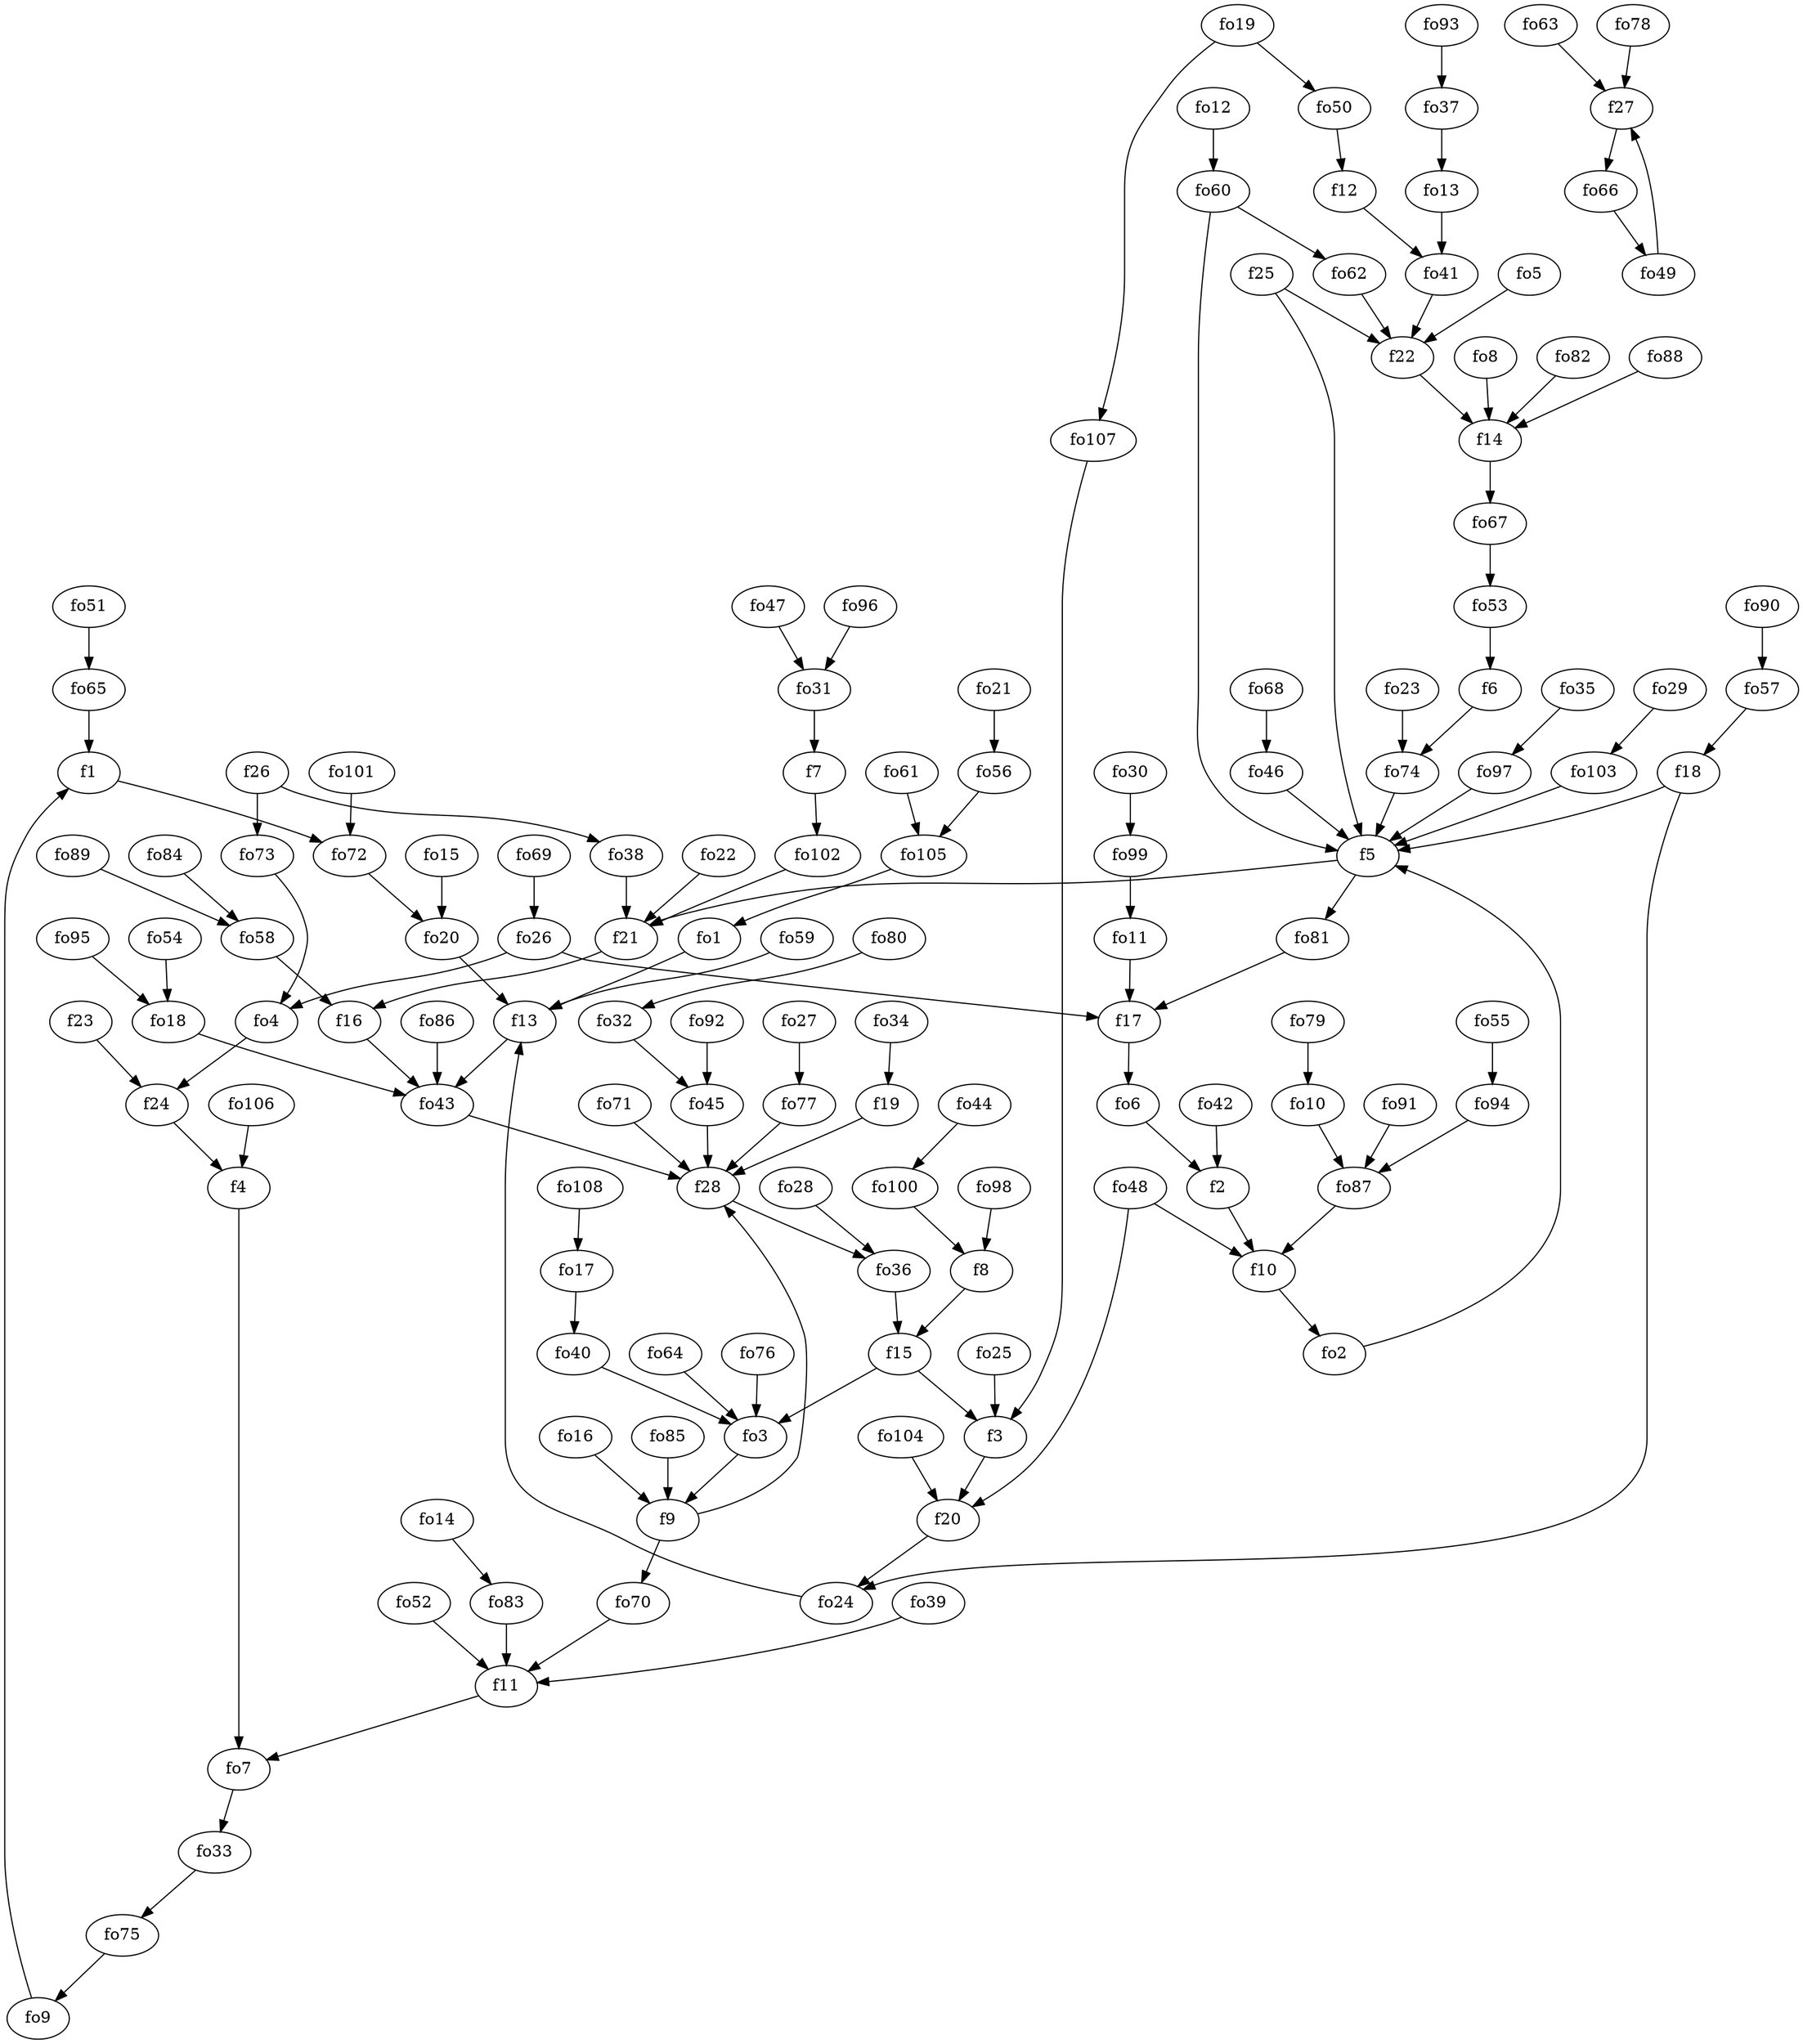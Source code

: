 strict digraph  {
f1;
f2;
f3;
f4;
f5;
f6;
f7;
f8;
f9;
f10;
f11;
f12;
f13;
f14;
f15;
f16;
f17;
f18;
f19;
f20;
f21;
f22;
f23;
f24;
f25;
f26;
f27;
f28;
fo1;
fo2;
fo3;
fo4;
fo5;
fo6;
fo7;
fo8;
fo9;
fo10;
fo11;
fo12;
fo13;
fo14;
fo15;
fo16;
fo17;
fo18;
fo19;
fo20;
fo21;
fo22;
fo23;
fo24;
fo25;
fo26;
fo27;
fo28;
fo29;
fo30;
fo31;
fo32;
fo33;
fo34;
fo35;
fo36;
fo37;
fo38;
fo39;
fo40;
fo41;
fo42;
fo43;
fo44;
fo45;
fo46;
fo47;
fo48;
fo49;
fo50;
fo51;
fo52;
fo53;
fo54;
fo55;
fo56;
fo57;
fo58;
fo59;
fo60;
fo61;
fo62;
fo63;
fo64;
fo65;
fo66;
fo67;
fo68;
fo69;
fo70;
fo71;
fo72;
fo73;
fo74;
fo75;
fo76;
fo77;
fo78;
fo79;
fo80;
fo81;
fo82;
fo83;
fo84;
fo85;
fo86;
fo87;
fo88;
fo89;
fo90;
fo91;
fo92;
fo93;
fo94;
fo95;
fo96;
fo97;
fo98;
fo99;
fo100;
fo101;
fo102;
fo103;
fo104;
fo105;
fo106;
fo107;
fo108;
f1 -> fo72  [weight=2];
f2 -> f10  [weight=2];
f3 -> f20  [weight=2];
f4 -> fo7  [weight=2];
f5 -> fo81  [weight=2];
f5 -> f21  [weight=2];
f6 -> fo74  [weight=2];
f7 -> fo102  [weight=2];
f8 -> f15  [weight=2];
f9 -> fo70  [weight=2];
f9 -> f28  [weight=2];
f10 -> fo2  [weight=2];
f11 -> fo7  [weight=2];
f12 -> fo41  [weight=2];
f13 -> fo43  [weight=2];
f14 -> fo67  [weight=2];
f15 -> fo3  [weight=2];
f15 -> f3  [weight=2];
f16 -> fo43  [weight=2];
f17 -> fo6  [weight=2];
f18 -> fo24  [weight=2];
f18 -> f5  [weight=2];
f19 -> f28  [weight=2];
f20 -> fo24  [weight=2];
f21 -> f16  [weight=2];
f22 -> f14  [weight=2];
f23 -> f24  [weight=2];
f24 -> f4  [weight=2];
f25 -> f22  [weight=2];
f25 -> f5  [weight=2];
f26 -> fo38  [weight=2];
f26 -> fo73  [weight=2];
f27 -> fo66  [weight=2];
f28 -> fo36  [weight=2];
fo1 -> f13  [weight=2];
fo2 -> f5  [weight=2];
fo3 -> f9  [weight=2];
fo4 -> f24  [weight=2];
fo5 -> f22  [weight=2];
fo6 -> f2  [weight=2];
fo7 -> fo33  [weight=2];
fo8 -> f14  [weight=2];
fo9 -> f1  [weight=2];
fo10 -> fo87  [weight=2];
fo11 -> f17  [weight=2];
fo12 -> fo60  [weight=2];
fo13 -> fo41  [weight=2];
fo14 -> fo83  [weight=2];
fo15 -> fo20  [weight=2];
fo16 -> f9  [weight=2];
fo17 -> fo40  [weight=2];
fo18 -> fo43  [weight=2];
fo19 -> fo107  [weight=2];
fo19 -> fo50  [weight=2];
fo20 -> f13  [weight=2];
fo21 -> fo56  [weight=2];
fo22 -> f21  [weight=2];
fo23 -> fo74  [weight=2];
fo24 -> f13  [weight=2];
fo25 -> f3  [weight=2];
fo26 -> f17  [weight=2];
fo26 -> fo4  [weight=2];
fo27 -> fo77  [weight=2];
fo28 -> fo36  [weight=2];
fo29 -> fo103  [weight=2];
fo30 -> fo99  [weight=2];
fo31 -> f7  [weight=2];
fo32 -> fo45  [weight=2];
fo33 -> fo75  [weight=2];
fo34 -> f19  [weight=2];
fo35 -> fo97  [weight=2];
fo36 -> f15  [weight=2];
fo37 -> fo13  [weight=2];
fo38 -> f21  [weight=2];
fo39 -> f11  [weight=2];
fo40 -> fo3  [weight=2];
fo41 -> f22  [weight=2];
fo42 -> f2  [weight=2];
fo43 -> f28  [weight=2];
fo44 -> fo100  [weight=2];
fo45 -> f28  [weight=2];
fo46 -> f5  [weight=2];
fo47 -> fo31  [weight=2];
fo48 -> f10  [weight=2];
fo48 -> f20  [weight=2];
fo49 -> f27  [weight=2];
fo50 -> f12  [weight=2];
fo51 -> fo65  [weight=2];
fo52 -> f11  [weight=2];
fo53 -> f6  [weight=2];
fo54 -> fo18  [weight=2];
fo55 -> fo94  [weight=2];
fo56 -> fo105  [weight=2];
fo57 -> f18  [weight=2];
fo58 -> f16  [weight=2];
fo59 -> f13  [weight=2];
fo60 -> fo62  [weight=2];
fo60 -> f5  [weight=2];
fo61 -> fo105  [weight=2];
fo62 -> f22  [weight=2];
fo63 -> f27  [weight=2];
fo64 -> fo3  [weight=2];
fo65 -> f1  [weight=2];
fo66 -> fo49  [weight=2];
fo67 -> fo53  [weight=2];
fo68 -> fo46  [weight=2];
fo69 -> fo26  [weight=2];
fo70 -> f11  [weight=2];
fo71 -> f28  [weight=2];
fo72 -> fo20  [weight=2];
fo73 -> fo4  [weight=2];
fo74 -> f5  [weight=2];
fo75 -> fo9  [weight=2];
fo76 -> fo3  [weight=2];
fo77 -> f28  [weight=2];
fo78 -> f27  [weight=2];
fo79 -> fo10  [weight=2];
fo80 -> fo32  [weight=2];
fo81 -> f17  [weight=2];
fo82 -> f14  [weight=2];
fo83 -> f11  [weight=2];
fo84 -> fo58  [weight=2];
fo85 -> f9  [weight=2];
fo86 -> fo43  [weight=2];
fo87 -> f10  [weight=2];
fo88 -> f14  [weight=2];
fo89 -> fo58  [weight=2];
fo90 -> fo57  [weight=2];
fo91 -> fo87  [weight=2];
fo92 -> fo45  [weight=2];
fo93 -> fo37  [weight=2];
fo94 -> fo87  [weight=2];
fo95 -> fo18  [weight=2];
fo96 -> fo31  [weight=2];
fo97 -> f5  [weight=2];
fo98 -> f8  [weight=2];
fo99 -> fo11  [weight=2];
fo100 -> f8  [weight=2];
fo101 -> fo72  [weight=2];
fo102 -> f21  [weight=2];
fo103 -> f5  [weight=2];
fo104 -> f20  [weight=2];
fo105 -> fo1  [weight=2];
fo106 -> f4  [weight=2];
fo107 -> f3  [weight=2];
fo108 -> fo17  [weight=2];
}
